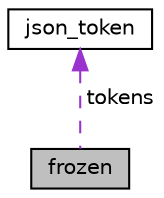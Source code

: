 digraph "frozen"
{
  edge [fontname="Helvetica",fontsize="10",labelfontname="Helvetica",labelfontsize="10"];
  node [fontname="Helvetica",fontsize="10",shape=record];
  Node1 [label="frozen",height=0.2,width=0.4,color="black", fillcolor="grey75", style="filled", fontcolor="black"];
  Node2 -> Node1 [dir="back",color="darkorchid3",fontsize="10",style="dashed",label=" tokens" ,fontname="Helvetica"];
  Node2 [label="json_token",height=0.2,width=0.4,color="black", fillcolor="white", style="filled",URL="$structjson__token.html"];
}
